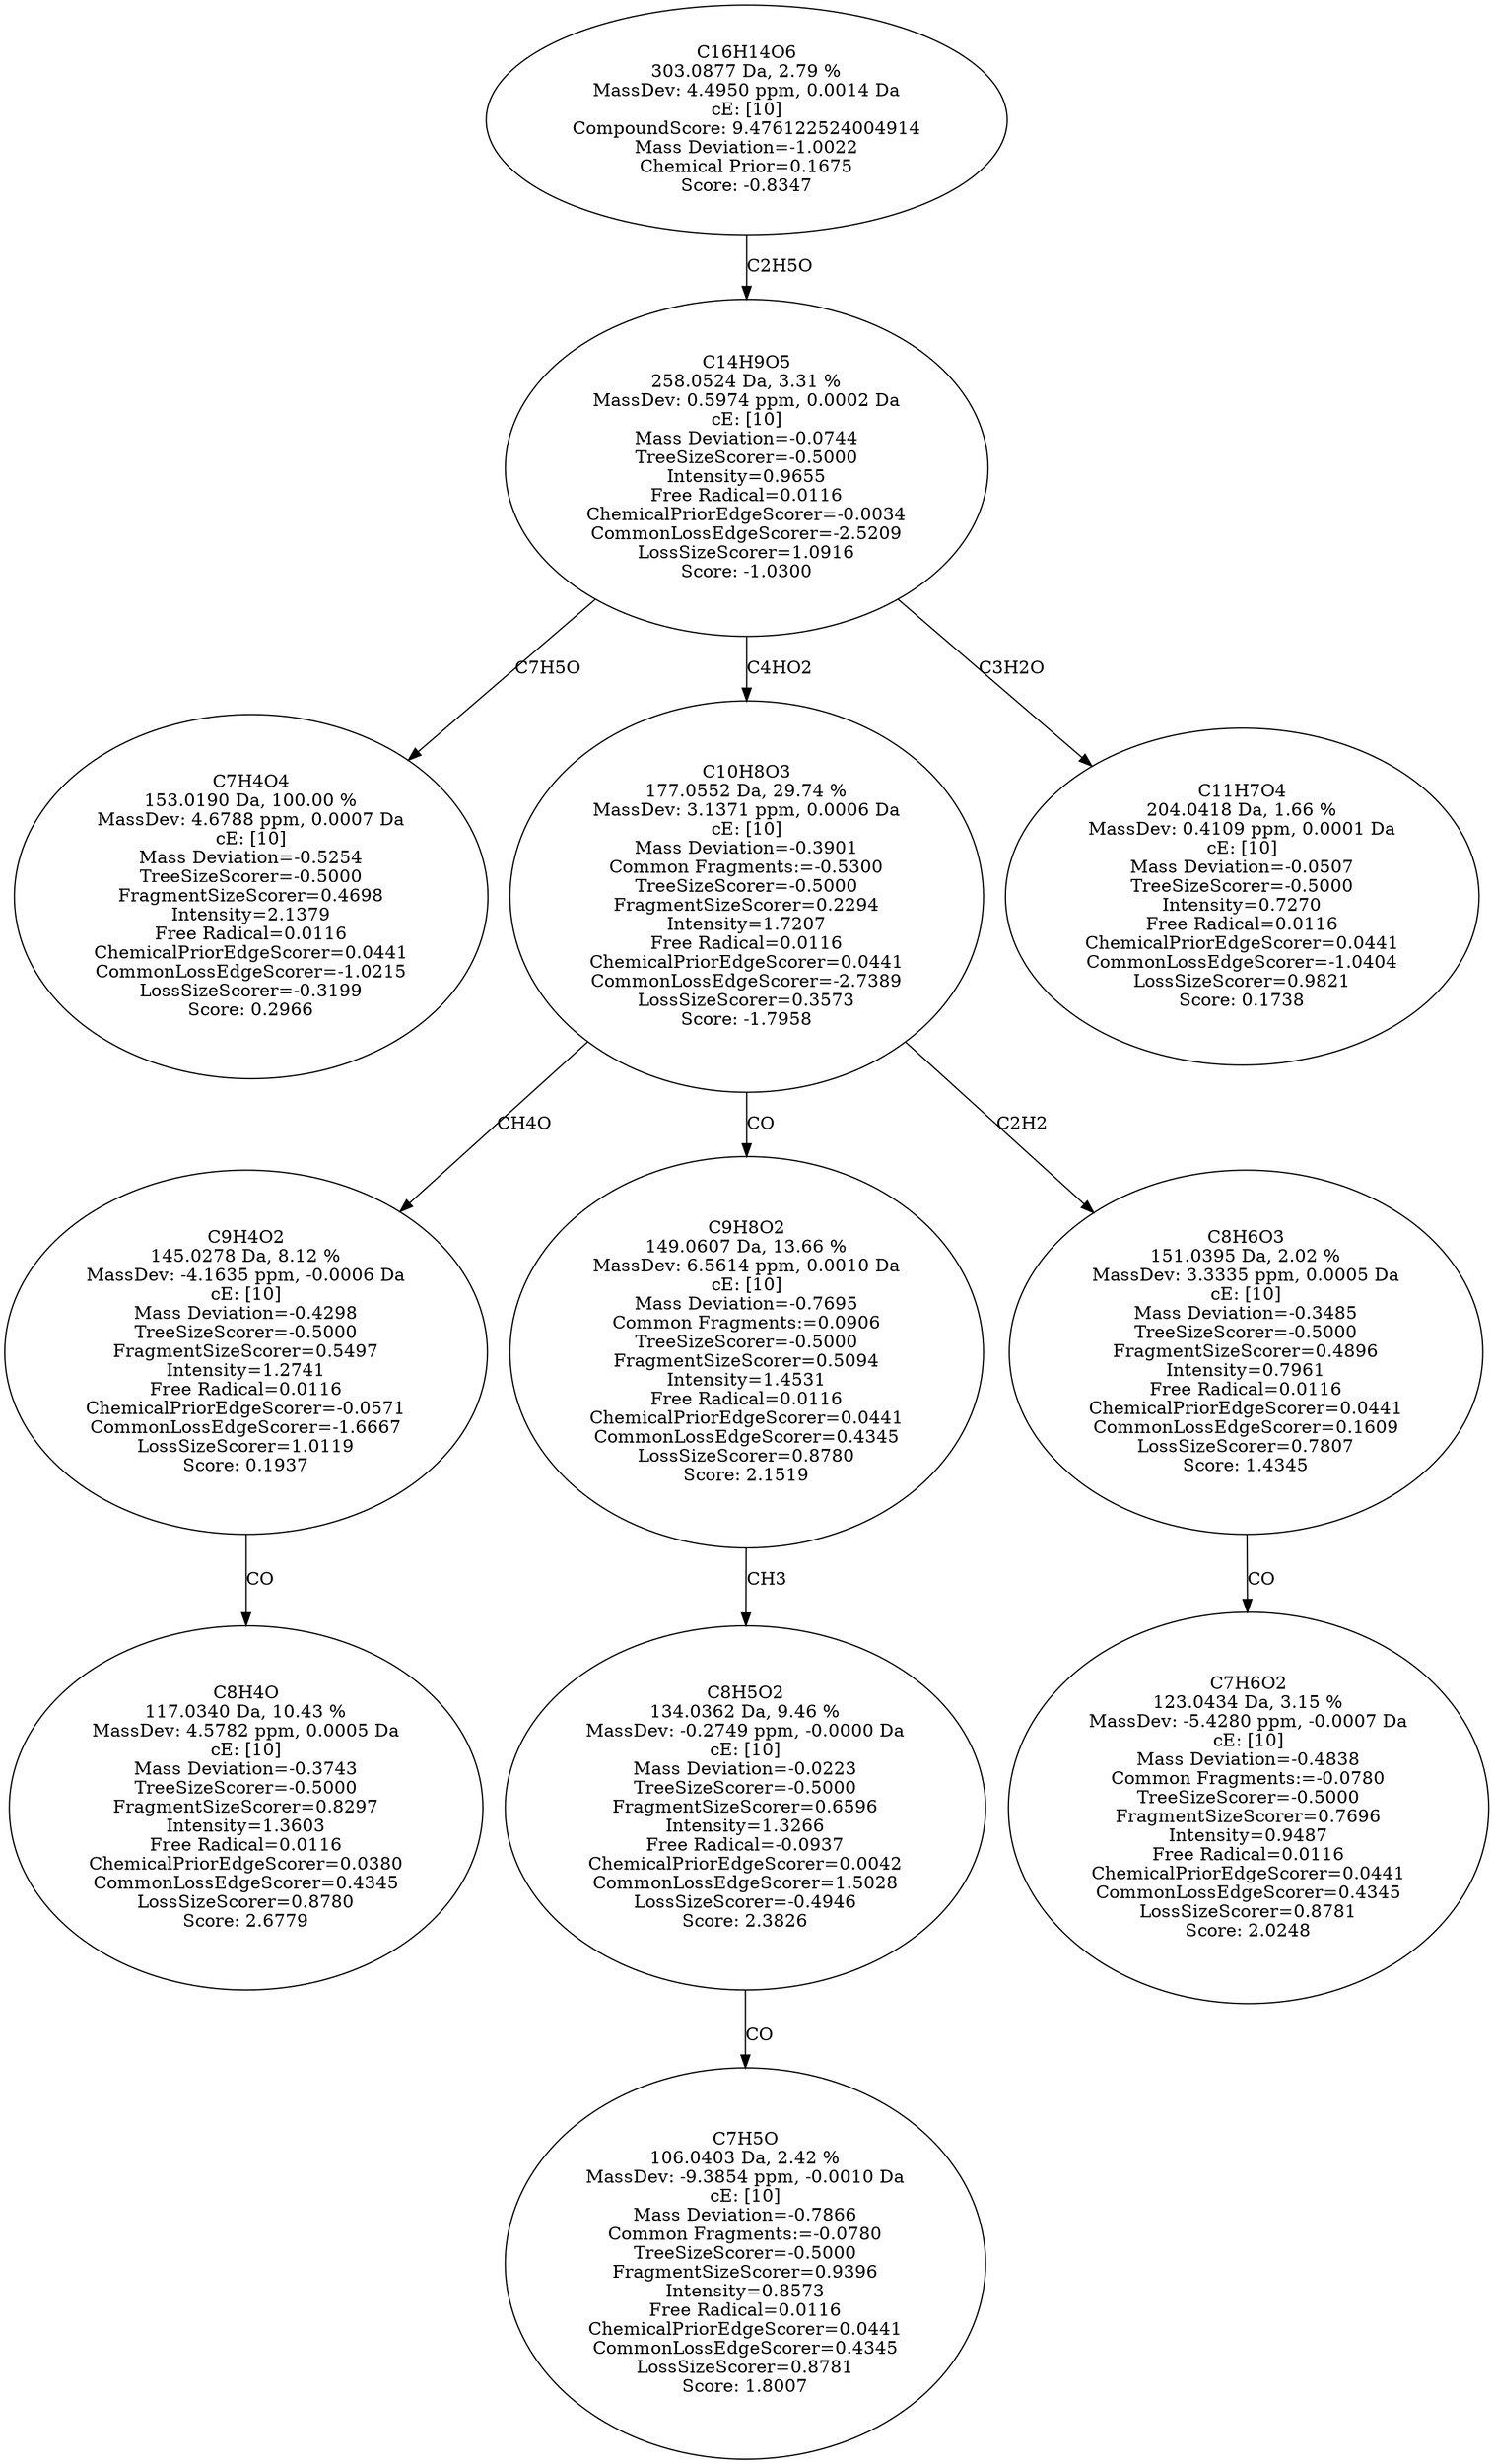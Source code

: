 strict digraph {
v1 [label="C7H4O4\n153.0190 Da, 100.00 %\nMassDev: 4.6788 ppm, 0.0007 Da\ncE: [10]\nMass Deviation=-0.5254\nTreeSizeScorer=-0.5000\nFragmentSizeScorer=0.4698\nIntensity=2.1379\nFree Radical=0.0116\nChemicalPriorEdgeScorer=0.0441\nCommonLossEdgeScorer=-1.0215\nLossSizeScorer=-0.3199\nScore: 0.2966"];
v2 [label="C8H4O\n117.0340 Da, 10.43 %\nMassDev: 4.5782 ppm, 0.0005 Da\ncE: [10]\nMass Deviation=-0.3743\nTreeSizeScorer=-0.5000\nFragmentSizeScorer=0.8297\nIntensity=1.3603\nFree Radical=0.0116\nChemicalPriorEdgeScorer=0.0380\nCommonLossEdgeScorer=0.4345\nLossSizeScorer=0.8780\nScore: 2.6779"];
v3 [label="C9H4O2\n145.0278 Da, 8.12 %\nMassDev: -4.1635 ppm, -0.0006 Da\ncE: [10]\nMass Deviation=-0.4298\nTreeSizeScorer=-0.5000\nFragmentSizeScorer=0.5497\nIntensity=1.2741\nFree Radical=0.0116\nChemicalPriorEdgeScorer=-0.0571\nCommonLossEdgeScorer=-1.6667\nLossSizeScorer=1.0119\nScore: 0.1937"];
v4 [label="C7H5O\n106.0403 Da, 2.42 %\nMassDev: -9.3854 ppm, -0.0010 Da\ncE: [10]\nMass Deviation=-0.7866\nCommon Fragments:=-0.0780\nTreeSizeScorer=-0.5000\nFragmentSizeScorer=0.9396\nIntensity=0.8573\nFree Radical=0.0116\nChemicalPriorEdgeScorer=0.0441\nCommonLossEdgeScorer=0.4345\nLossSizeScorer=0.8781\nScore: 1.8007"];
v5 [label="C8H5O2\n134.0362 Da, 9.46 %\nMassDev: -0.2749 ppm, -0.0000 Da\ncE: [10]\nMass Deviation=-0.0223\nTreeSizeScorer=-0.5000\nFragmentSizeScorer=0.6596\nIntensity=1.3266\nFree Radical=-0.0937\nChemicalPriorEdgeScorer=0.0042\nCommonLossEdgeScorer=1.5028\nLossSizeScorer=-0.4946\nScore: 2.3826"];
v6 [label="C9H8O2\n149.0607 Da, 13.66 %\nMassDev: 6.5614 ppm, 0.0010 Da\ncE: [10]\nMass Deviation=-0.7695\nCommon Fragments:=0.0906\nTreeSizeScorer=-0.5000\nFragmentSizeScorer=0.5094\nIntensity=1.4531\nFree Radical=0.0116\nChemicalPriorEdgeScorer=0.0441\nCommonLossEdgeScorer=0.4345\nLossSizeScorer=0.8780\nScore: 2.1519"];
v7 [label="C7H6O2\n123.0434 Da, 3.15 %\nMassDev: -5.4280 ppm, -0.0007 Da\ncE: [10]\nMass Deviation=-0.4838\nCommon Fragments:=-0.0780\nTreeSizeScorer=-0.5000\nFragmentSizeScorer=0.7696\nIntensity=0.9487\nFree Radical=0.0116\nChemicalPriorEdgeScorer=0.0441\nCommonLossEdgeScorer=0.4345\nLossSizeScorer=0.8781\nScore: 2.0248"];
v8 [label="C8H6O3\n151.0395 Da, 2.02 %\nMassDev: 3.3335 ppm, 0.0005 Da\ncE: [10]\nMass Deviation=-0.3485\nTreeSizeScorer=-0.5000\nFragmentSizeScorer=0.4896\nIntensity=0.7961\nFree Radical=0.0116\nChemicalPriorEdgeScorer=0.0441\nCommonLossEdgeScorer=0.1609\nLossSizeScorer=0.7807\nScore: 1.4345"];
v9 [label="C10H8O3\n177.0552 Da, 29.74 %\nMassDev: 3.1371 ppm, 0.0006 Da\ncE: [10]\nMass Deviation=-0.3901\nCommon Fragments:=-0.5300\nTreeSizeScorer=-0.5000\nFragmentSizeScorer=0.2294\nIntensity=1.7207\nFree Radical=0.0116\nChemicalPriorEdgeScorer=0.0441\nCommonLossEdgeScorer=-2.7389\nLossSizeScorer=0.3573\nScore: -1.7958"];
v10 [label="C11H7O4\n204.0418 Da, 1.66 %\nMassDev: 0.4109 ppm, 0.0001 Da\ncE: [10]\nMass Deviation=-0.0507\nTreeSizeScorer=-0.5000\nIntensity=0.7270\nFree Radical=0.0116\nChemicalPriorEdgeScorer=0.0441\nCommonLossEdgeScorer=-1.0404\nLossSizeScorer=0.9821\nScore: 0.1738"];
v11 [label="C14H9O5\n258.0524 Da, 3.31 %\nMassDev: 0.5974 ppm, 0.0002 Da\ncE: [10]\nMass Deviation=-0.0744\nTreeSizeScorer=-0.5000\nIntensity=0.9655\nFree Radical=0.0116\nChemicalPriorEdgeScorer=-0.0034\nCommonLossEdgeScorer=-2.5209\nLossSizeScorer=1.0916\nScore: -1.0300"];
v12 [label="C16H14O6\n303.0877 Da, 2.79 %\nMassDev: 4.4950 ppm, 0.0014 Da\ncE: [10]\nCompoundScore: 9.476122524004914\nMass Deviation=-1.0022\nChemical Prior=0.1675\nScore: -0.8347"];
v11 -> v1 [label="C7H5O"];
v3 -> v2 [label="CO"];
v9 -> v3 [label="CH4O"];
v5 -> v4 [label="CO"];
v6 -> v5 [label="CH3"];
v9 -> v6 [label="CO"];
v8 -> v7 [label="CO"];
v9 -> v8 [label="C2H2"];
v11 -> v9 [label="C4HO2"];
v11 -> v10 [label="C3H2O"];
v12 -> v11 [label="C2H5O"];
}